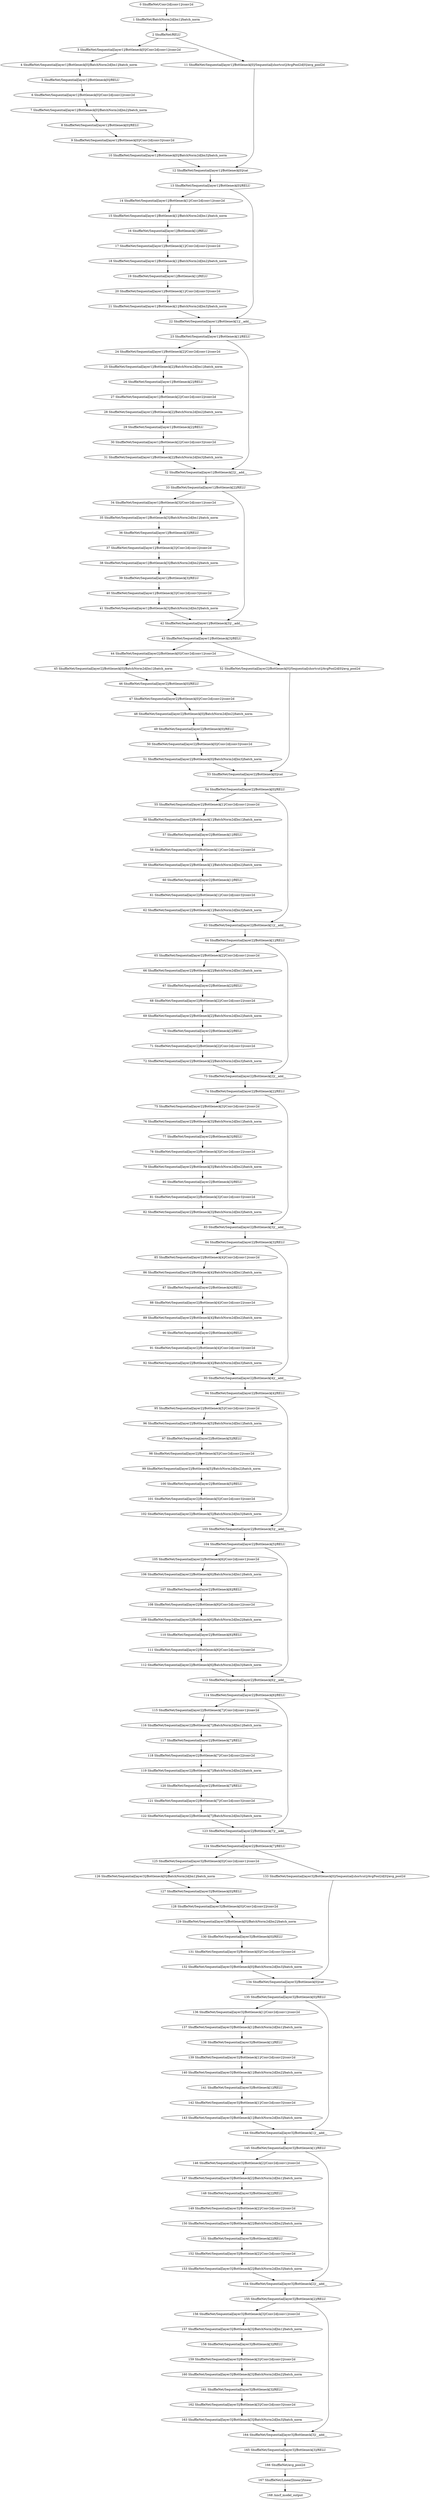 strict digraph  {
"0 ShuffleNet/Conv2d[conv1]/conv2d" [id=0, scope="ShuffleNet/Conv2d[conv1]", type=conv2d];
"1 ShuffleNet/BatchNorm2d[bn1]/batch_norm" [id=1, scope="ShuffleNet/BatchNorm2d[bn1]", type=batch_norm];
"2 ShuffleNet/RELU" [id=2, scope=ShuffleNet, type=RELU];
"3 ShuffleNet/Sequential[layer1]/Bottleneck[0]/Conv2d[conv1]/conv2d" [id=3, scope="ShuffleNet/Sequential[layer1]/Bottleneck[0]/Conv2d[conv1]", type=conv2d];
"4 ShuffleNet/Sequential[layer1]/Bottleneck[0]/BatchNorm2d[bn1]/batch_norm" [id=4, scope="ShuffleNet/Sequential[layer1]/Bottleneck[0]/BatchNorm2d[bn1]", type=batch_norm];
"5 ShuffleNet/Sequential[layer1]/Bottleneck[0]/RELU" [id=5, scope="ShuffleNet/Sequential[layer1]/Bottleneck[0]", type=RELU];
"6 ShuffleNet/Sequential[layer1]/Bottleneck[0]/Conv2d[conv2]/conv2d" [id=6, scope="ShuffleNet/Sequential[layer1]/Bottleneck[0]/Conv2d[conv2]", type=conv2d];
"7 ShuffleNet/Sequential[layer1]/Bottleneck[0]/BatchNorm2d[bn2]/batch_norm" [id=7, scope="ShuffleNet/Sequential[layer1]/Bottleneck[0]/BatchNorm2d[bn2]", type=batch_norm];
"8 ShuffleNet/Sequential[layer1]/Bottleneck[0]/RELU" [id=8, scope="ShuffleNet/Sequential[layer1]/Bottleneck[0]", type=RELU];
"9 ShuffleNet/Sequential[layer1]/Bottleneck[0]/Conv2d[conv3]/conv2d" [id=9, scope="ShuffleNet/Sequential[layer1]/Bottleneck[0]/Conv2d[conv3]", type=conv2d];
"10 ShuffleNet/Sequential[layer1]/Bottleneck[0]/BatchNorm2d[bn3]/batch_norm" [id=10, scope="ShuffleNet/Sequential[layer1]/Bottleneck[0]/BatchNorm2d[bn3]", type=batch_norm];
"11 ShuffleNet/Sequential[layer1]/Bottleneck[0]/Sequential[shortcut]/AvgPool2d[0]/avg_pool2d" [id=11, scope="ShuffleNet/Sequential[layer1]/Bottleneck[0]/Sequential[shortcut]/AvgPool2d[0]", type=avg_pool2d];
"12 ShuffleNet/Sequential[layer1]/Bottleneck[0]/cat" [id=12, scope="ShuffleNet/Sequential[layer1]/Bottleneck[0]", type=cat];
"13 ShuffleNet/Sequential[layer1]/Bottleneck[0]/RELU" [id=13, scope="ShuffleNet/Sequential[layer1]/Bottleneck[0]", type=RELU];
"14 ShuffleNet/Sequential[layer1]/Bottleneck[1]/Conv2d[conv1]/conv2d" [id=14, scope="ShuffleNet/Sequential[layer1]/Bottleneck[1]/Conv2d[conv1]", type=conv2d];
"15 ShuffleNet/Sequential[layer1]/Bottleneck[1]/BatchNorm2d[bn1]/batch_norm" [id=15, scope="ShuffleNet/Sequential[layer1]/Bottleneck[1]/BatchNorm2d[bn1]", type=batch_norm];
"16 ShuffleNet/Sequential[layer1]/Bottleneck[1]/RELU" [id=16, scope="ShuffleNet/Sequential[layer1]/Bottleneck[1]", type=RELU];
"17 ShuffleNet/Sequential[layer1]/Bottleneck[1]/Conv2d[conv2]/conv2d" [id=17, scope="ShuffleNet/Sequential[layer1]/Bottleneck[1]/Conv2d[conv2]", type=conv2d];
"18 ShuffleNet/Sequential[layer1]/Bottleneck[1]/BatchNorm2d[bn2]/batch_norm" [id=18, scope="ShuffleNet/Sequential[layer1]/Bottleneck[1]/BatchNorm2d[bn2]", type=batch_norm];
"19 ShuffleNet/Sequential[layer1]/Bottleneck[1]/RELU" [id=19, scope="ShuffleNet/Sequential[layer1]/Bottleneck[1]", type=RELU];
"20 ShuffleNet/Sequential[layer1]/Bottleneck[1]/Conv2d[conv3]/conv2d" [id=20, scope="ShuffleNet/Sequential[layer1]/Bottleneck[1]/Conv2d[conv3]", type=conv2d];
"21 ShuffleNet/Sequential[layer1]/Bottleneck[1]/BatchNorm2d[bn3]/batch_norm" [id=21, scope="ShuffleNet/Sequential[layer1]/Bottleneck[1]/BatchNorm2d[bn3]", type=batch_norm];
"22 ShuffleNet/Sequential[layer1]/Bottleneck[1]/__add__" [id=22, scope="ShuffleNet/Sequential[layer1]/Bottleneck[1]", type=__add__];
"23 ShuffleNet/Sequential[layer1]/Bottleneck[1]/RELU" [id=23, scope="ShuffleNet/Sequential[layer1]/Bottleneck[1]", type=RELU];
"24 ShuffleNet/Sequential[layer1]/Bottleneck[2]/Conv2d[conv1]/conv2d" [id=24, scope="ShuffleNet/Sequential[layer1]/Bottleneck[2]/Conv2d[conv1]", type=conv2d];
"25 ShuffleNet/Sequential[layer1]/Bottleneck[2]/BatchNorm2d[bn1]/batch_norm" [id=25, scope="ShuffleNet/Sequential[layer1]/Bottleneck[2]/BatchNorm2d[bn1]", type=batch_norm];
"26 ShuffleNet/Sequential[layer1]/Bottleneck[2]/RELU" [id=26, scope="ShuffleNet/Sequential[layer1]/Bottleneck[2]", type=RELU];
"27 ShuffleNet/Sequential[layer1]/Bottleneck[2]/Conv2d[conv2]/conv2d" [id=27, scope="ShuffleNet/Sequential[layer1]/Bottleneck[2]/Conv2d[conv2]", type=conv2d];
"28 ShuffleNet/Sequential[layer1]/Bottleneck[2]/BatchNorm2d[bn2]/batch_norm" [id=28, scope="ShuffleNet/Sequential[layer1]/Bottleneck[2]/BatchNorm2d[bn2]", type=batch_norm];
"29 ShuffleNet/Sequential[layer1]/Bottleneck[2]/RELU" [id=29, scope="ShuffleNet/Sequential[layer1]/Bottleneck[2]", type=RELU];
"30 ShuffleNet/Sequential[layer1]/Bottleneck[2]/Conv2d[conv3]/conv2d" [id=30, scope="ShuffleNet/Sequential[layer1]/Bottleneck[2]/Conv2d[conv3]", type=conv2d];
"31 ShuffleNet/Sequential[layer1]/Bottleneck[2]/BatchNorm2d[bn3]/batch_norm" [id=31, scope="ShuffleNet/Sequential[layer1]/Bottleneck[2]/BatchNorm2d[bn3]", type=batch_norm];
"32 ShuffleNet/Sequential[layer1]/Bottleneck[2]/__add__" [id=32, scope="ShuffleNet/Sequential[layer1]/Bottleneck[2]", type=__add__];
"33 ShuffleNet/Sequential[layer1]/Bottleneck[2]/RELU" [id=33, scope="ShuffleNet/Sequential[layer1]/Bottleneck[2]", type=RELU];
"34 ShuffleNet/Sequential[layer1]/Bottleneck[3]/Conv2d[conv1]/conv2d" [id=34, scope="ShuffleNet/Sequential[layer1]/Bottleneck[3]/Conv2d[conv1]", type=conv2d];
"35 ShuffleNet/Sequential[layer1]/Bottleneck[3]/BatchNorm2d[bn1]/batch_norm" [id=35, scope="ShuffleNet/Sequential[layer1]/Bottleneck[3]/BatchNorm2d[bn1]", type=batch_norm];
"36 ShuffleNet/Sequential[layer1]/Bottleneck[3]/RELU" [id=36, scope="ShuffleNet/Sequential[layer1]/Bottleneck[3]", type=RELU];
"37 ShuffleNet/Sequential[layer1]/Bottleneck[3]/Conv2d[conv2]/conv2d" [id=37, scope="ShuffleNet/Sequential[layer1]/Bottleneck[3]/Conv2d[conv2]", type=conv2d];
"38 ShuffleNet/Sequential[layer1]/Bottleneck[3]/BatchNorm2d[bn2]/batch_norm" [id=38, scope="ShuffleNet/Sequential[layer1]/Bottleneck[3]/BatchNorm2d[bn2]", type=batch_norm];
"39 ShuffleNet/Sequential[layer1]/Bottleneck[3]/RELU" [id=39, scope="ShuffleNet/Sequential[layer1]/Bottleneck[3]", type=RELU];
"40 ShuffleNet/Sequential[layer1]/Bottleneck[3]/Conv2d[conv3]/conv2d" [id=40, scope="ShuffleNet/Sequential[layer1]/Bottleneck[3]/Conv2d[conv3]", type=conv2d];
"41 ShuffleNet/Sequential[layer1]/Bottleneck[3]/BatchNorm2d[bn3]/batch_norm" [id=41, scope="ShuffleNet/Sequential[layer1]/Bottleneck[3]/BatchNorm2d[bn3]", type=batch_norm];
"42 ShuffleNet/Sequential[layer1]/Bottleneck[3]/__add__" [id=42, scope="ShuffleNet/Sequential[layer1]/Bottleneck[3]", type=__add__];
"43 ShuffleNet/Sequential[layer1]/Bottleneck[3]/RELU" [id=43, scope="ShuffleNet/Sequential[layer1]/Bottleneck[3]", type=RELU];
"44 ShuffleNet/Sequential[layer2]/Bottleneck[0]/Conv2d[conv1]/conv2d" [id=44, scope="ShuffleNet/Sequential[layer2]/Bottleneck[0]/Conv2d[conv1]", type=conv2d];
"45 ShuffleNet/Sequential[layer2]/Bottleneck[0]/BatchNorm2d[bn1]/batch_norm" [id=45, scope="ShuffleNet/Sequential[layer2]/Bottleneck[0]/BatchNorm2d[bn1]", type=batch_norm];
"46 ShuffleNet/Sequential[layer2]/Bottleneck[0]/RELU" [id=46, scope="ShuffleNet/Sequential[layer2]/Bottleneck[0]", type=RELU];
"47 ShuffleNet/Sequential[layer2]/Bottleneck[0]/Conv2d[conv2]/conv2d" [id=47, scope="ShuffleNet/Sequential[layer2]/Bottleneck[0]/Conv2d[conv2]", type=conv2d];
"48 ShuffleNet/Sequential[layer2]/Bottleneck[0]/BatchNorm2d[bn2]/batch_norm" [id=48, scope="ShuffleNet/Sequential[layer2]/Bottleneck[0]/BatchNorm2d[bn2]", type=batch_norm];
"49 ShuffleNet/Sequential[layer2]/Bottleneck[0]/RELU" [id=49, scope="ShuffleNet/Sequential[layer2]/Bottleneck[0]", type=RELU];
"50 ShuffleNet/Sequential[layer2]/Bottleneck[0]/Conv2d[conv3]/conv2d" [id=50, scope="ShuffleNet/Sequential[layer2]/Bottleneck[0]/Conv2d[conv3]", type=conv2d];
"51 ShuffleNet/Sequential[layer2]/Bottleneck[0]/BatchNorm2d[bn3]/batch_norm" [id=51, scope="ShuffleNet/Sequential[layer2]/Bottleneck[0]/BatchNorm2d[bn3]", type=batch_norm];
"52 ShuffleNet/Sequential[layer2]/Bottleneck[0]/Sequential[shortcut]/AvgPool2d[0]/avg_pool2d" [id=52, scope="ShuffleNet/Sequential[layer2]/Bottleneck[0]/Sequential[shortcut]/AvgPool2d[0]", type=avg_pool2d];
"53 ShuffleNet/Sequential[layer2]/Bottleneck[0]/cat" [id=53, scope="ShuffleNet/Sequential[layer2]/Bottleneck[0]", type=cat];
"54 ShuffleNet/Sequential[layer2]/Bottleneck[0]/RELU" [id=54, scope="ShuffleNet/Sequential[layer2]/Bottleneck[0]", type=RELU];
"55 ShuffleNet/Sequential[layer2]/Bottleneck[1]/Conv2d[conv1]/conv2d" [id=55, scope="ShuffleNet/Sequential[layer2]/Bottleneck[1]/Conv2d[conv1]", type=conv2d];
"56 ShuffleNet/Sequential[layer2]/Bottleneck[1]/BatchNorm2d[bn1]/batch_norm" [id=56, scope="ShuffleNet/Sequential[layer2]/Bottleneck[1]/BatchNorm2d[bn1]", type=batch_norm];
"57 ShuffleNet/Sequential[layer2]/Bottleneck[1]/RELU" [id=57, scope="ShuffleNet/Sequential[layer2]/Bottleneck[1]", type=RELU];
"58 ShuffleNet/Sequential[layer2]/Bottleneck[1]/Conv2d[conv2]/conv2d" [id=58, scope="ShuffleNet/Sequential[layer2]/Bottleneck[1]/Conv2d[conv2]", type=conv2d];
"59 ShuffleNet/Sequential[layer2]/Bottleneck[1]/BatchNorm2d[bn2]/batch_norm" [id=59, scope="ShuffleNet/Sequential[layer2]/Bottleneck[1]/BatchNorm2d[bn2]", type=batch_norm];
"60 ShuffleNet/Sequential[layer2]/Bottleneck[1]/RELU" [id=60, scope="ShuffleNet/Sequential[layer2]/Bottleneck[1]", type=RELU];
"61 ShuffleNet/Sequential[layer2]/Bottleneck[1]/Conv2d[conv3]/conv2d" [id=61, scope="ShuffleNet/Sequential[layer2]/Bottleneck[1]/Conv2d[conv3]", type=conv2d];
"62 ShuffleNet/Sequential[layer2]/Bottleneck[1]/BatchNorm2d[bn3]/batch_norm" [id=62, scope="ShuffleNet/Sequential[layer2]/Bottleneck[1]/BatchNorm2d[bn3]", type=batch_norm];
"63 ShuffleNet/Sequential[layer2]/Bottleneck[1]/__add__" [id=63, scope="ShuffleNet/Sequential[layer2]/Bottleneck[1]", type=__add__];
"64 ShuffleNet/Sequential[layer2]/Bottleneck[1]/RELU" [id=64, scope="ShuffleNet/Sequential[layer2]/Bottleneck[1]", type=RELU];
"65 ShuffleNet/Sequential[layer2]/Bottleneck[2]/Conv2d[conv1]/conv2d" [id=65, scope="ShuffleNet/Sequential[layer2]/Bottleneck[2]/Conv2d[conv1]", type=conv2d];
"66 ShuffleNet/Sequential[layer2]/Bottleneck[2]/BatchNorm2d[bn1]/batch_norm" [id=66, scope="ShuffleNet/Sequential[layer2]/Bottleneck[2]/BatchNorm2d[bn1]", type=batch_norm];
"67 ShuffleNet/Sequential[layer2]/Bottleneck[2]/RELU" [id=67, scope="ShuffleNet/Sequential[layer2]/Bottleneck[2]", type=RELU];
"68 ShuffleNet/Sequential[layer2]/Bottleneck[2]/Conv2d[conv2]/conv2d" [id=68, scope="ShuffleNet/Sequential[layer2]/Bottleneck[2]/Conv2d[conv2]", type=conv2d];
"69 ShuffleNet/Sequential[layer2]/Bottleneck[2]/BatchNorm2d[bn2]/batch_norm" [id=69, scope="ShuffleNet/Sequential[layer2]/Bottleneck[2]/BatchNorm2d[bn2]", type=batch_norm];
"70 ShuffleNet/Sequential[layer2]/Bottleneck[2]/RELU" [id=70, scope="ShuffleNet/Sequential[layer2]/Bottleneck[2]", type=RELU];
"71 ShuffleNet/Sequential[layer2]/Bottleneck[2]/Conv2d[conv3]/conv2d" [id=71, scope="ShuffleNet/Sequential[layer2]/Bottleneck[2]/Conv2d[conv3]", type=conv2d];
"72 ShuffleNet/Sequential[layer2]/Bottleneck[2]/BatchNorm2d[bn3]/batch_norm" [id=72, scope="ShuffleNet/Sequential[layer2]/Bottleneck[2]/BatchNorm2d[bn3]", type=batch_norm];
"73 ShuffleNet/Sequential[layer2]/Bottleneck[2]/__add__" [id=73, scope="ShuffleNet/Sequential[layer2]/Bottleneck[2]", type=__add__];
"74 ShuffleNet/Sequential[layer2]/Bottleneck[2]/RELU" [id=74, scope="ShuffleNet/Sequential[layer2]/Bottleneck[2]", type=RELU];
"75 ShuffleNet/Sequential[layer2]/Bottleneck[3]/Conv2d[conv1]/conv2d" [id=75, scope="ShuffleNet/Sequential[layer2]/Bottleneck[3]/Conv2d[conv1]", type=conv2d];
"76 ShuffleNet/Sequential[layer2]/Bottleneck[3]/BatchNorm2d[bn1]/batch_norm" [id=76, scope="ShuffleNet/Sequential[layer2]/Bottleneck[3]/BatchNorm2d[bn1]", type=batch_norm];
"77 ShuffleNet/Sequential[layer2]/Bottleneck[3]/RELU" [id=77, scope="ShuffleNet/Sequential[layer2]/Bottleneck[3]", type=RELU];
"78 ShuffleNet/Sequential[layer2]/Bottleneck[3]/Conv2d[conv2]/conv2d" [id=78, scope="ShuffleNet/Sequential[layer2]/Bottleneck[3]/Conv2d[conv2]", type=conv2d];
"79 ShuffleNet/Sequential[layer2]/Bottleneck[3]/BatchNorm2d[bn2]/batch_norm" [id=79, scope="ShuffleNet/Sequential[layer2]/Bottleneck[3]/BatchNorm2d[bn2]", type=batch_norm];
"80 ShuffleNet/Sequential[layer2]/Bottleneck[3]/RELU" [id=80, scope="ShuffleNet/Sequential[layer2]/Bottleneck[3]", type=RELU];
"81 ShuffleNet/Sequential[layer2]/Bottleneck[3]/Conv2d[conv3]/conv2d" [id=81, scope="ShuffleNet/Sequential[layer2]/Bottleneck[3]/Conv2d[conv3]", type=conv2d];
"82 ShuffleNet/Sequential[layer2]/Bottleneck[3]/BatchNorm2d[bn3]/batch_norm" [id=82, scope="ShuffleNet/Sequential[layer2]/Bottleneck[3]/BatchNorm2d[bn3]", type=batch_norm];
"83 ShuffleNet/Sequential[layer2]/Bottleneck[3]/__add__" [id=83, scope="ShuffleNet/Sequential[layer2]/Bottleneck[3]", type=__add__];
"84 ShuffleNet/Sequential[layer2]/Bottleneck[3]/RELU" [id=84, scope="ShuffleNet/Sequential[layer2]/Bottleneck[3]", type=RELU];
"85 ShuffleNet/Sequential[layer2]/Bottleneck[4]/Conv2d[conv1]/conv2d" [id=85, scope="ShuffleNet/Sequential[layer2]/Bottleneck[4]/Conv2d[conv1]", type=conv2d];
"86 ShuffleNet/Sequential[layer2]/Bottleneck[4]/BatchNorm2d[bn1]/batch_norm" [id=86, scope="ShuffleNet/Sequential[layer2]/Bottleneck[4]/BatchNorm2d[bn1]", type=batch_norm];
"87 ShuffleNet/Sequential[layer2]/Bottleneck[4]/RELU" [id=87, scope="ShuffleNet/Sequential[layer2]/Bottleneck[4]", type=RELU];
"88 ShuffleNet/Sequential[layer2]/Bottleneck[4]/Conv2d[conv2]/conv2d" [id=88, scope="ShuffleNet/Sequential[layer2]/Bottleneck[4]/Conv2d[conv2]", type=conv2d];
"89 ShuffleNet/Sequential[layer2]/Bottleneck[4]/BatchNorm2d[bn2]/batch_norm" [id=89, scope="ShuffleNet/Sequential[layer2]/Bottleneck[4]/BatchNorm2d[bn2]", type=batch_norm];
"90 ShuffleNet/Sequential[layer2]/Bottleneck[4]/RELU" [id=90, scope="ShuffleNet/Sequential[layer2]/Bottleneck[4]", type=RELU];
"91 ShuffleNet/Sequential[layer2]/Bottleneck[4]/Conv2d[conv3]/conv2d" [id=91, scope="ShuffleNet/Sequential[layer2]/Bottleneck[4]/Conv2d[conv3]", type=conv2d];
"92 ShuffleNet/Sequential[layer2]/Bottleneck[4]/BatchNorm2d[bn3]/batch_norm" [id=92, scope="ShuffleNet/Sequential[layer2]/Bottleneck[4]/BatchNorm2d[bn3]", type=batch_norm];
"93 ShuffleNet/Sequential[layer2]/Bottleneck[4]/__add__" [id=93, scope="ShuffleNet/Sequential[layer2]/Bottleneck[4]", type=__add__];
"94 ShuffleNet/Sequential[layer2]/Bottleneck[4]/RELU" [id=94, scope="ShuffleNet/Sequential[layer2]/Bottleneck[4]", type=RELU];
"95 ShuffleNet/Sequential[layer2]/Bottleneck[5]/Conv2d[conv1]/conv2d" [id=95, scope="ShuffleNet/Sequential[layer2]/Bottleneck[5]/Conv2d[conv1]", type=conv2d];
"96 ShuffleNet/Sequential[layer2]/Bottleneck[5]/BatchNorm2d[bn1]/batch_norm" [id=96, scope="ShuffleNet/Sequential[layer2]/Bottleneck[5]/BatchNorm2d[bn1]", type=batch_norm];
"97 ShuffleNet/Sequential[layer2]/Bottleneck[5]/RELU" [id=97, scope="ShuffleNet/Sequential[layer2]/Bottleneck[5]", type=RELU];
"98 ShuffleNet/Sequential[layer2]/Bottleneck[5]/Conv2d[conv2]/conv2d" [id=98, scope="ShuffleNet/Sequential[layer2]/Bottleneck[5]/Conv2d[conv2]", type=conv2d];
"99 ShuffleNet/Sequential[layer2]/Bottleneck[5]/BatchNorm2d[bn2]/batch_norm" [id=99, scope="ShuffleNet/Sequential[layer2]/Bottleneck[5]/BatchNorm2d[bn2]", type=batch_norm];
"100 ShuffleNet/Sequential[layer2]/Bottleneck[5]/RELU" [id=100, scope="ShuffleNet/Sequential[layer2]/Bottleneck[5]", type=RELU];
"101 ShuffleNet/Sequential[layer2]/Bottleneck[5]/Conv2d[conv3]/conv2d" [id=101, scope="ShuffleNet/Sequential[layer2]/Bottleneck[5]/Conv2d[conv3]", type=conv2d];
"102 ShuffleNet/Sequential[layer2]/Bottleneck[5]/BatchNorm2d[bn3]/batch_norm" [id=102, scope="ShuffleNet/Sequential[layer2]/Bottleneck[5]/BatchNorm2d[bn3]", type=batch_norm];
"103 ShuffleNet/Sequential[layer2]/Bottleneck[5]/__add__" [id=103, scope="ShuffleNet/Sequential[layer2]/Bottleneck[5]", type=__add__];
"104 ShuffleNet/Sequential[layer2]/Bottleneck[5]/RELU" [id=104, scope="ShuffleNet/Sequential[layer2]/Bottleneck[5]", type=RELU];
"105 ShuffleNet/Sequential[layer2]/Bottleneck[6]/Conv2d[conv1]/conv2d" [id=105, scope="ShuffleNet/Sequential[layer2]/Bottleneck[6]/Conv2d[conv1]", type=conv2d];
"106 ShuffleNet/Sequential[layer2]/Bottleneck[6]/BatchNorm2d[bn1]/batch_norm" [id=106, scope="ShuffleNet/Sequential[layer2]/Bottleneck[6]/BatchNorm2d[bn1]", type=batch_norm];
"107 ShuffleNet/Sequential[layer2]/Bottleneck[6]/RELU" [id=107, scope="ShuffleNet/Sequential[layer2]/Bottleneck[6]", type=RELU];
"108 ShuffleNet/Sequential[layer2]/Bottleneck[6]/Conv2d[conv2]/conv2d" [id=108, scope="ShuffleNet/Sequential[layer2]/Bottleneck[6]/Conv2d[conv2]", type=conv2d];
"109 ShuffleNet/Sequential[layer2]/Bottleneck[6]/BatchNorm2d[bn2]/batch_norm" [id=109, scope="ShuffleNet/Sequential[layer2]/Bottleneck[6]/BatchNorm2d[bn2]", type=batch_norm];
"110 ShuffleNet/Sequential[layer2]/Bottleneck[6]/RELU" [id=110, scope="ShuffleNet/Sequential[layer2]/Bottleneck[6]", type=RELU];
"111 ShuffleNet/Sequential[layer2]/Bottleneck[6]/Conv2d[conv3]/conv2d" [id=111, scope="ShuffleNet/Sequential[layer2]/Bottleneck[6]/Conv2d[conv3]", type=conv2d];
"112 ShuffleNet/Sequential[layer2]/Bottleneck[6]/BatchNorm2d[bn3]/batch_norm" [id=112, scope="ShuffleNet/Sequential[layer2]/Bottleneck[6]/BatchNorm2d[bn3]", type=batch_norm];
"113 ShuffleNet/Sequential[layer2]/Bottleneck[6]/__add__" [id=113, scope="ShuffleNet/Sequential[layer2]/Bottleneck[6]", type=__add__];
"114 ShuffleNet/Sequential[layer2]/Bottleneck[6]/RELU" [id=114, scope="ShuffleNet/Sequential[layer2]/Bottleneck[6]", type=RELU];
"115 ShuffleNet/Sequential[layer2]/Bottleneck[7]/Conv2d[conv1]/conv2d" [id=115, scope="ShuffleNet/Sequential[layer2]/Bottleneck[7]/Conv2d[conv1]", type=conv2d];
"116 ShuffleNet/Sequential[layer2]/Bottleneck[7]/BatchNorm2d[bn1]/batch_norm" [id=116, scope="ShuffleNet/Sequential[layer2]/Bottleneck[7]/BatchNorm2d[bn1]", type=batch_norm];
"117 ShuffleNet/Sequential[layer2]/Bottleneck[7]/RELU" [id=117, scope="ShuffleNet/Sequential[layer2]/Bottleneck[7]", type=RELU];
"118 ShuffleNet/Sequential[layer2]/Bottleneck[7]/Conv2d[conv2]/conv2d" [id=118, scope="ShuffleNet/Sequential[layer2]/Bottleneck[7]/Conv2d[conv2]", type=conv2d];
"119 ShuffleNet/Sequential[layer2]/Bottleneck[7]/BatchNorm2d[bn2]/batch_norm" [id=119, scope="ShuffleNet/Sequential[layer2]/Bottleneck[7]/BatchNorm2d[bn2]", type=batch_norm];
"120 ShuffleNet/Sequential[layer2]/Bottleneck[7]/RELU" [id=120, scope="ShuffleNet/Sequential[layer2]/Bottleneck[7]", type=RELU];
"121 ShuffleNet/Sequential[layer2]/Bottleneck[7]/Conv2d[conv3]/conv2d" [id=121, scope="ShuffleNet/Sequential[layer2]/Bottleneck[7]/Conv2d[conv3]", type=conv2d];
"122 ShuffleNet/Sequential[layer2]/Bottleneck[7]/BatchNorm2d[bn3]/batch_norm" [id=122, scope="ShuffleNet/Sequential[layer2]/Bottleneck[7]/BatchNorm2d[bn3]", type=batch_norm];
"123 ShuffleNet/Sequential[layer2]/Bottleneck[7]/__add__" [id=123, scope="ShuffleNet/Sequential[layer2]/Bottleneck[7]", type=__add__];
"124 ShuffleNet/Sequential[layer2]/Bottleneck[7]/RELU" [id=124, scope="ShuffleNet/Sequential[layer2]/Bottleneck[7]", type=RELU];
"125 ShuffleNet/Sequential[layer3]/Bottleneck[0]/Conv2d[conv1]/conv2d" [id=125, scope="ShuffleNet/Sequential[layer3]/Bottleneck[0]/Conv2d[conv1]", type=conv2d];
"126 ShuffleNet/Sequential[layer3]/Bottleneck[0]/BatchNorm2d[bn1]/batch_norm" [id=126, scope="ShuffleNet/Sequential[layer3]/Bottleneck[0]/BatchNorm2d[bn1]", type=batch_norm];
"127 ShuffleNet/Sequential[layer3]/Bottleneck[0]/RELU" [id=127, scope="ShuffleNet/Sequential[layer3]/Bottleneck[0]", type=RELU];
"128 ShuffleNet/Sequential[layer3]/Bottleneck[0]/Conv2d[conv2]/conv2d" [id=128, scope="ShuffleNet/Sequential[layer3]/Bottleneck[0]/Conv2d[conv2]", type=conv2d];
"129 ShuffleNet/Sequential[layer3]/Bottleneck[0]/BatchNorm2d[bn2]/batch_norm" [id=129, scope="ShuffleNet/Sequential[layer3]/Bottleneck[0]/BatchNorm2d[bn2]", type=batch_norm];
"130 ShuffleNet/Sequential[layer3]/Bottleneck[0]/RELU" [id=130, scope="ShuffleNet/Sequential[layer3]/Bottleneck[0]", type=RELU];
"131 ShuffleNet/Sequential[layer3]/Bottleneck[0]/Conv2d[conv3]/conv2d" [id=131, scope="ShuffleNet/Sequential[layer3]/Bottleneck[0]/Conv2d[conv3]", type=conv2d];
"132 ShuffleNet/Sequential[layer3]/Bottleneck[0]/BatchNorm2d[bn3]/batch_norm" [id=132, scope="ShuffleNet/Sequential[layer3]/Bottleneck[0]/BatchNorm2d[bn3]", type=batch_norm];
"133 ShuffleNet/Sequential[layer3]/Bottleneck[0]/Sequential[shortcut]/AvgPool2d[0]/avg_pool2d" [id=133, scope="ShuffleNet/Sequential[layer3]/Bottleneck[0]/Sequential[shortcut]/AvgPool2d[0]", type=avg_pool2d];
"134 ShuffleNet/Sequential[layer3]/Bottleneck[0]/cat" [id=134, scope="ShuffleNet/Sequential[layer3]/Bottleneck[0]", type=cat];
"135 ShuffleNet/Sequential[layer3]/Bottleneck[0]/RELU" [id=135, scope="ShuffleNet/Sequential[layer3]/Bottleneck[0]", type=RELU];
"136 ShuffleNet/Sequential[layer3]/Bottleneck[1]/Conv2d[conv1]/conv2d" [id=136, scope="ShuffleNet/Sequential[layer3]/Bottleneck[1]/Conv2d[conv1]", type=conv2d];
"137 ShuffleNet/Sequential[layer3]/Bottleneck[1]/BatchNorm2d[bn1]/batch_norm" [id=137, scope="ShuffleNet/Sequential[layer3]/Bottleneck[1]/BatchNorm2d[bn1]", type=batch_norm];
"138 ShuffleNet/Sequential[layer3]/Bottleneck[1]/RELU" [id=138, scope="ShuffleNet/Sequential[layer3]/Bottleneck[1]", type=RELU];
"139 ShuffleNet/Sequential[layer3]/Bottleneck[1]/Conv2d[conv2]/conv2d" [id=139, scope="ShuffleNet/Sequential[layer3]/Bottleneck[1]/Conv2d[conv2]", type=conv2d];
"140 ShuffleNet/Sequential[layer3]/Bottleneck[1]/BatchNorm2d[bn2]/batch_norm" [id=140, scope="ShuffleNet/Sequential[layer3]/Bottleneck[1]/BatchNorm2d[bn2]", type=batch_norm];
"141 ShuffleNet/Sequential[layer3]/Bottleneck[1]/RELU" [id=141, scope="ShuffleNet/Sequential[layer3]/Bottleneck[1]", type=RELU];
"142 ShuffleNet/Sequential[layer3]/Bottleneck[1]/Conv2d[conv3]/conv2d" [id=142, scope="ShuffleNet/Sequential[layer3]/Bottleneck[1]/Conv2d[conv3]", type=conv2d];
"143 ShuffleNet/Sequential[layer3]/Bottleneck[1]/BatchNorm2d[bn3]/batch_norm" [id=143, scope="ShuffleNet/Sequential[layer3]/Bottleneck[1]/BatchNorm2d[bn3]", type=batch_norm];
"144 ShuffleNet/Sequential[layer3]/Bottleneck[1]/__add__" [id=144, scope="ShuffleNet/Sequential[layer3]/Bottleneck[1]", type=__add__];
"145 ShuffleNet/Sequential[layer3]/Bottleneck[1]/RELU" [id=145, scope="ShuffleNet/Sequential[layer3]/Bottleneck[1]", type=RELU];
"146 ShuffleNet/Sequential[layer3]/Bottleneck[2]/Conv2d[conv1]/conv2d" [id=146, scope="ShuffleNet/Sequential[layer3]/Bottleneck[2]/Conv2d[conv1]", type=conv2d];
"147 ShuffleNet/Sequential[layer3]/Bottleneck[2]/BatchNorm2d[bn1]/batch_norm" [id=147, scope="ShuffleNet/Sequential[layer3]/Bottleneck[2]/BatchNorm2d[bn1]", type=batch_norm];
"148 ShuffleNet/Sequential[layer3]/Bottleneck[2]/RELU" [id=148, scope="ShuffleNet/Sequential[layer3]/Bottleneck[2]", type=RELU];
"149 ShuffleNet/Sequential[layer3]/Bottleneck[2]/Conv2d[conv2]/conv2d" [id=149, scope="ShuffleNet/Sequential[layer3]/Bottleneck[2]/Conv2d[conv2]", type=conv2d];
"150 ShuffleNet/Sequential[layer3]/Bottleneck[2]/BatchNorm2d[bn2]/batch_norm" [id=150, scope="ShuffleNet/Sequential[layer3]/Bottleneck[2]/BatchNorm2d[bn2]", type=batch_norm];
"151 ShuffleNet/Sequential[layer3]/Bottleneck[2]/RELU" [id=151, scope="ShuffleNet/Sequential[layer3]/Bottleneck[2]", type=RELU];
"152 ShuffleNet/Sequential[layer3]/Bottleneck[2]/Conv2d[conv3]/conv2d" [id=152, scope="ShuffleNet/Sequential[layer3]/Bottleneck[2]/Conv2d[conv3]", type=conv2d];
"153 ShuffleNet/Sequential[layer3]/Bottleneck[2]/BatchNorm2d[bn3]/batch_norm" [id=153, scope="ShuffleNet/Sequential[layer3]/Bottleneck[2]/BatchNorm2d[bn3]", type=batch_norm];
"154 ShuffleNet/Sequential[layer3]/Bottleneck[2]/__add__" [id=154, scope="ShuffleNet/Sequential[layer3]/Bottleneck[2]", type=__add__];
"155 ShuffleNet/Sequential[layer3]/Bottleneck[2]/RELU" [id=155, scope="ShuffleNet/Sequential[layer3]/Bottleneck[2]", type=RELU];
"156 ShuffleNet/Sequential[layer3]/Bottleneck[3]/Conv2d[conv1]/conv2d" [id=156, scope="ShuffleNet/Sequential[layer3]/Bottleneck[3]/Conv2d[conv1]", type=conv2d];
"157 ShuffleNet/Sequential[layer3]/Bottleneck[3]/BatchNorm2d[bn1]/batch_norm" [id=157, scope="ShuffleNet/Sequential[layer3]/Bottleneck[3]/BatchNorm2d[bn1]", type=batch_norm];
"158 ShuffleNet/Sequential[layer3]/Bottleneck[3]/RELU" [id=158, scope="ShuffleNet/Sequential[layer3]/Bottleneck[3]", type=RELU];
"159 ShuffleNet/Sequential[layer3]/Bottleneck[3]/Conv2d[conv2]/conv2d" [id=159, scope="ShuffleNet/Sequential[layer3]/Bottleneck[3]/Conv2d[conv2]", type=conv2d];
"160 ShuffleNet/Sequential[layer3]/Bottleneck[3]/BatchNorm2d[bn2]/batch_norm" [id=160, scope="ShuffleNet/Sequential[layer3]/Bottleneck[3]/BatchNorm2d[bn2]", type=batch_norm];
"161 ShuffleNet/Sequential[layer3]/Bottleneck[3]/RELU" [id=161, scope="ShuffleNet/Sequential[layer3]/Bottleneck[3]", type=RELU];
"162 ShuffleNet/Sequential[layer3]/Bottleneck[3]/Conv2d[conv3]/conv2d" [id=162, scope="ShuffleNet/Sequential[layer3]/Bottleneck[3]/Conv2d[conv3]", type=conv2d];
"163 ShuffleNet/Sequential[layer3]/Bottleneck[3]/BatchNorm2d[bn3]/batch_norm" [id=163, scope="ShuffleNet/Sequential[layer3]/Bottleneck[3]/BatchNorm2d[bn3]", type=batch_norm];
"164 ShuffleNet/Sequential[layer3]/Bottleneck[3]/__add__" [id=164, scope="ShuffleNet/Sequential[layer3]/Bottleneck[3]", type=__add__];
"165 ShuffleNet/Sequential[layer3]/Bottleneck[3]/RELU" [id=165, scope="ShuffleNet/Sequential[layer3]/Bottleneck[3]", type=RELU];
"166 ShuffleNet/avg_pool2d" [id=166, scope=ShuffleNet, type=avg_pool2d];
"167 ShuffleNet/Linear[linear]/linear" [id=167, scope="ShuffleNet/Linear[linear]", type=linear];
"168 /nncf_model_output" [id=168, scope="", type=nncf_model_output];
"0 ShuffleNet/Conv2d[conv1]/conv2d" -> "1 ShuffleNet/BatchNorm2d[bn1]/batch_norm";
"1 ShuffleNet/BatchNorm2d[bn1]/batch_norm" -> "2 ShuffleNet/RELU";
"2 ShuffleNet/RELU" -> "3 ShuffleNet/Sequential[layer1]/Bottleneck[0]/Conv2d[conv1]/conv2d";
"3 ShuffleNet/Sequential[layer1]/Bottleneck[0]/Conv2d[conv1]/conv2d" -> "4 ShuffleNet/Sequential[layer1]/Bottleneck[0]/BatchNorm2d[bn1]/batch_norm";
"4 ShuffleNet/Sequential[layer1]/Bottleneck[0]/BatchNorm2d[bn1]/batch_norm" -> "5 ShuffleNet/Sequential[layer1]/Bottleneck[0]/RELU";
"5 ShuffleNet/Sequential[layer1]/Bottleneck[0]/RELU" -> "6 ShuffleNet/Sequential[layer1]/Bottleneck[0]/Conv2d[conv2]/conv2d";
"6 ShuffleNet/Sequential[layer1]/Bottleneck[0]/Conv2d[conv2]/conv2d" -> "7 ShuffleNet/Sequential[layer1]/Bottleneck[0]/BatchNorm2d[bn2]/batch_norm";
"7 ShuffleNet/Sequential[layer1]/Bottleneck[0]/BatchNorm2d[bn2]/batch_norm" -> "8 ShuffleNet/Sequential[layer1]/Bottleneck[0]/RELU";
"8 ShuffleNet/Sequential[layer1]/Bottleneck[0]/RELU" -> "9 ShuffleNet/Sequential[layer1]/Bottleneck[0]/Conv2d[conv3]/conv2d";
"2 ShuffleNet/RELU" -> "11 ShuffleNet/Sequential[layer1]/Bottleneck[0]/Sequential[shortcut]/AvgPool2d[0]/avg_pool2d";
"9 ShuffleNet/Sequential[layer1]/Bottleneck[0]/Conv2d[conv3]/conv2d" -> "10 ShuffleNet/Sequential[layer1]/Bottleneck[0]/BatchNorm2d[bn3]/batch_norm";
"10 ShuffleNet/Sequential[layer1]/Bottleneck[0]/BatchNorm2d[bn3]/batch_norm" -> "12 ShuffleNet/Sequential[layer1]/Bottleneck[0]/cat";
"11 ShuffleNet/Sequential[layer1]/Bottleneck[0]/Sequential[shortcut]/AvgPool2d[0]/avg_pool2d" -> "12 ShuffleNet/Sequential[layer1]/Bottleneck[0]/cat";
"12 ShuffleNet/Sequential[layer1]/Bottleneck[0]/cat" -> "13 ShuffleNet/Sequential[layer1]/Bottleneck[0]/RELU";
"13 ShuffleNet/Sequential[layer1]/Bottleneck[0]/RELU" -> "14 ShuffleNet/Sequential[layer1]/Bottleneck[1]/Conv2d[conv1]/conv2d";
"13 ShuffleNet/Sequential[layer1]/Bottleneck[0]/RELU" -> "22 ShuffleNet/Sequential[layer1]/Bottleneck[1]/__add__";
"14 ShuffleNet/Sequential[layer1]/Bottleneck[1]/Conv2d[conv1]/conv2d" -> "15 ShuffleNet/Sequential[layer1]/Bottleneck[1]/BatchNorm2d[bn1]/batch_norm";
"15 ShuffleNet/Sequential[layer1]/Bottleneck[1]/BatchNorm2d[bn1]/batch_norm" -> "16 ShuffleNet/Sequential[layer1]/Bottleneck[1]/RELU";
"16 ShuffleNet/Sequential[layer1]/Bottleneck[1]/RELU" -> "17 ShuffleNet/Sequential[layer1]/Bottleneck[1]/Conv2d[conv2]/conv2d";
"17 ShuffleNet/Sequential[layer1]/Bottleneck[1]/Conv2d[conv2]/conv2d" -> "18 ShuffleNet/Sequential[layer1]/Bottleneck[1]/BatchNorm2d[bn2]/batch_norm";
"18 ShuffleNet/Sequential[layer1]/Bottleneck[1]/BatchNorm2d[bn2]/batch_norm" -> "19 ShuffleNet/Sequential[layer1]/Bottleneck[1]/RELU";
"19 ShuffleNet/Sequential[layer1]/Bottleneck[1]/RELU" -> "20 ShuffleNet/Sequential[layer1]/Bottleneck[1]/Conv2d[conv3]/conv2d";
"20 ShuffleNet/Sequential[layer1]/Bottleneck[1]/Conv2d[conv3]/conv2d" -> "21 ShuffleNet/Sequential[layer1]/Bottleneck[1]/BatchNorm2d[bn3]/batch_norm";
"21 ShuffleNet/Sequential[layer1]/Bottleneck[1]/BatchNorm2d[bn3]/batch_norm" -> "22 ShuffleNet/Sequential[layer1]/Bottleneck[1]/__add__";
"22 ShuffleNet/Sequential[layer1]/Bottleneck[1]/__add__" -> "23 ShuffleNet/Sequential[layer1]/Bottleneck[1]/RELU";
"23 ShuffleNet/Sequential[layer1]/Bottleneck[1]/RELU" -> "24 ShuffleNet/Sequential[layer1]/Bottleneck[2]/Conv2d[conv1]/conv2d";
"23 ShuffleNet/Sequential[layer1]/Bottleneck[1]/RELU" -> "32 ShuffleNet/Sequential[layer1]/Bottleneck[2]/__add__";
"24 ShuffleNet/Sequential[layer1]/Bottleneck[2]/Conv2d[conv1]/conv2d" -> "25 ShuffleNet/Sequential[layer1]/Bottleneck[2]/BatchNorm2d[bn1]/batch_norm";
"25 ShuffleNet/Sequential[layer1]/Bottleneck[2]/BatchNorm2d[bn1]/batch_norm" -> "26 ShuffleNet/Sequential[layer1]/Bottleneck[2]/RELU";
"26 ShuffleNet/Sequential[layer1]/Bottleneck[2]/RELU" -> "27 ShuffleNet/Sequential[layer1]/Bottleneck[2]/Conv2d[conv2]/conv2d";
"27 ShuffleNet/Sequential[layer1]/Bottleneck[2]/Conv2d[conv2]/conv2d" -> "28 ShuffleNet/Sequential[layer1]/Bottleneck[2]/BatchNorm2d[bn2]/batch_norm";
"28 ShuffleNet/Sequential[layer1]/Bottleneck[2]/BatchNorm2d[bn2]/batch_norm" -> "29 ShuffleNet/Sequential[layer1]/Bottleneck[2]/RELU";
"29 ShuffleNet/Sequential[layer1]/Bottleneck[2]/RELU" -> "30 ShuffleNet/Sequential[layer1]/Bottleneck[2]/Conv2d[conv3]/conv2d";
"30 ShuffleNet/Sequential[layer1]/Bottleneck[2]/Conv2d[conv3]/conv2d" -> "31 ShuffleNet/Sequential[layer1]/Bottleneck[2]/BatchNorm2d[bn3]/batch_norm";
"31 ShuffleNet/Sequential[layer1]/Bottleneck[2]/BatchNorm2d[bn3]/batch_norm" -> "32 ShuffleNet/Sequential[layer1]/Bottleneck[2]/__add__";
"32 ShuffleNet/Sequential[layer1]/Bottleneck[2]/__add__" -> "33 ShuffleNet/Sequential[layer1]/Bottleneck[2]/RELU";
"33 ShuffleNet/Sequential[layer1]/Bottleneck[2]/RELU" -> "34 ShuffleNet/Sequential[layer1]/Bottleneck[3]/Conv2d[conv1]/conv2d";
"33 ShuffleNet/Sequential[layer1]/Bottleneck[2]/RELU" -> "42 ShuffleNet/Sequential[layer1]/Bottleneck[3]/__add__";
"34 ShuffleNet/Sequential[layer1]/Bottleneck[3]/Conv2d[conv1]/conv2d" -> "35 ShuffleNet/Sequential[layer1]/Bottleneck[3]/BatchNorm2d[bn1]/batch_norm";
"35 ShuffleNet/Sequential[layer1]/Bottleneck[3]/BatchNorm2d[bn1]/batch_norm" -> "36 ShuffleNet/Sequential[layer1]/Bottleneck[3]/RELU";
"36 ShuffleNet/Sequential[layer1]/Bottleneck[3]/RELU" -> "37 ShuffleNet/Sequential[layer1]/Bottleneck[3]/Conv2d[conv2]/conv2d";
"37 ShuffleNet/Sequential[layer1]/Bottleneck[3]/Conv2d[conv2]/conv2d" -> "38 ShuffleNet/Sequential[layer1]/Bottleneck[3]/BatchNorm2d[bn2]/batch_norm";
"38 ShuffleNet/Sequential[layer1]/Bottleneck[3]/BatchNorm2d[bn2]/batch_norm" -> "39 ShuffleNet/Sequential[layer1]/Bottleneck[3]/RELU";
"39 ShuffleNet/Sequential[layer1]/Bottleneck[3]/RELU" -> "40 ShuffleNet/Sequential[layer1]/Bottleneck[3]/Conv2d[conv3]/conv2d";
"40 ShuffleNet/Sequential[layer1]/Bottleneck[3]/Conv2d[conv3]/conv2d" -> "41 ShuffleNet/Sequential[layer1]/Bottleneck[3]/BatchNorm2d[bn3]/batch_norm";
"41 ShuffleNet/Sequential[layer1]/Bottleneck[3]/BatchNorm2d[bn3]/batch_norm" -> "42 ShuffleNet/Sequential[layer1]/Bottleneck[3]/__add__";
"42 ShuffleNet/Sequential[layer1]/Bottleneck[3]/__add__" -> "43 ShuffleNet/Sequential[layer1]/Bottleneck[3]/RELU";
"43 ShuffleNet/Sequential[layer1]/Bottleneck[3]/RELU" -> "44 ShuffleNet/Sequential[layer2]/Bottleneck[0]/Conv2d[conv1]/conv2d";
"43 ShuffleNet/Sequential[layer1]/Bottleneck[3]/RELU" -> "52 ShuffleNet/Sequential[layer2]/Bottleneck[0]/Sequential[shortcut]/AvgPool2d[0]/avg_pool2d";
"44 ShuffleNet/Sequential[layer2]/Bottleneck[0]/Conv2d[conv1]/conv2d" -> "45 ShuffleNet/Sequential[layer2]/Bottleneck[0]/BatchNorm2d[bn1]/batch_norm";
"45 ShuffleNet/Sequential[layer2]/Bottleneck[0]/BatchNorm2d[bn1]/batch_norm" -> "46 ShuffleNet/Sequential[layer2]/Bottleneck[0]/RELU";
"46 ShuffleNet/Sequential[layer2]/Bottleneck[0]/RELU" -> "47 ShuffleNet/Sequential[layer2]/Bottleneck[0]/Conv2d[conv2]/conv2d";
"47 ShuffleNet/Sequential[layer2]/Bottleneck[0]/Conv2d[conv2]/conv2d" -> "48 ShuffleNet/Sequential[layer2]/Bottleneck[0]/BatchNorm2d[bn2]/batch_norm";
"48 ShuffleNet/Sequential[layer2]/Bottleneck[0]/BatchNorm2d[bn2]/batch_norm" -> "49 ShuffleNet/Sequential[layer2]/Bottleneck[0]/RELU";
"49 ShuffleNet/Sequential[layer2]/Bottleneck[0]/RELU" -> "50 ShuffleNet/Sequential[layer2]/Bottleneck[0]/Conv2d[conv3]/conv2d";
"50 ShuffleNet/Sequential[layer2]/Bottleneck[0]/Conv2d[conv3]/conv2d" -> "51 ShuffleNet/Sequential[layer2]/Bottleneck[0]/BatchNorm2d[bn3]/batch_norm";
"51 ShuffleNet/Sequential[layer2]/Bottleneck[0]/BatchNorm2d[bn3]/batch_norm" -> "53 ShuffleNet/Sequential[layer2]/Bottleneck[0]/cat";
"52 ShuffleNet/Sequential[layer2]/Bottleneck[0]/Sequential[shortcut]/AvgPool2d[0]/avg_pool2d" -> "53 ShuffleNet/Sequential[layer2]/Bottleneck[0]/cat";
"53 ShuffleNet/Sequential[layer2]/Bottleneck[0]/cat" -> "54 ShuffleNet/Sequential[layer2]/Bottleneck[0]/RELU";
"54 ShuffleNet/Sequential[layer2]/Bottleneck[0]/RELU" -> "55 ShuffleNet/Sequential[layer2]/Bottleneck[1]/Conv2d[conv1]/conv2d";
"54 ShuffleNet/Sequential[layer2]/Bottleneck[0]/RELU" -> "63 ShuffleNet/Sequential[layer2]/Bottleneck[1]/__add__";
"55 ShuffleNet/Sequential[layer2]/Bottleneck[1]/Conv2d[conv1]/conv2d" -> "56 ShuffleNet/Sequential[layer2]/Bottleneck[1]/BatchNorm2d[bn1]/batch_norm";
"56 ShuffleNet/Sequential[layer2]/Bottleneck[1]/BatchNorm2d[bn1]/batch_norm" -> "57 ShuffleNet/Sequential[layer2]/Bottleneck[1]/RELU";
"57 ShuffleNet/Sequential[layer2]/Bottleneck[1]/RELU" -> "58 ShuffleNet/Sequential[layer2]/Bottleneck[1]/Conv2d[conv2]/conv2d";
"58 ShuffleNet/Sequential[layer2]/Bottleneck[1]/Conv2d[conv2]/conv2d" -> "59 ShuffleNet/Sequential[layer2]/Bottleneck[1]/BatchNorm2d[bn2]/batch_norm";
"59 ShuffleNet/Sequential[layer2]/Bottleneck[1]/BatchNorm2d[bn2]/batch_norm" -> "60 ShuffleNet/Sequential[layer2]/Bottleneck[1]/RELU";
"60 ShuffleNet/Sequential[layer2]/Bottleneck[1]/RELU" -> "61 ShuffleNet/Sequential[layer2]/Bottleneck[1]/Conv2d[conv3]/conv2d";
"61 ShuffleNet/Sequential[layer2]/Bottleneck[1]/Conv2d[conv3]/conv2d" -> "62 ShuffleNet/Sequential[layer2]/Bottleneck[1]/BatchNorm2d[bn3]/batch_norm";
"62 ShuffleNet/Sequential[layer2]/Bottleneck[1]/BatchNorm2d[bn3]/batch_norm" -> "63 ShuffleNet/Sequential[layer2]/Bottleneck[1]/__add__";
"63 ShuffleNet/Sequential[layer2]/Bottleneck[1]/__add__" -> "64 ShuffleNet/Sequential[layer2]/Bottleneck[1]/RELU";
"64 ShuffleNet/Sequential[layer2]/Bottleneck[1]/RELU" -> "65 ShuffleNet/Sequential[layer2]/Bottleneck[2]/Conv2d[conv1]/conv2d";
"64 ShuffleNet/Sequential[layer2]/Bottleneck[1]/RELU" -> "73 ShuffleNet/Sequential[layer2]/Bottleneck[2]/__add__";
"65 ShuffleNet/Sequential[layer2]/Bottleneck[2]/Conv2d[conv1]/conv2d" -> "66 ShuffleNet/Sequential[layer2]/Bottleneck[2]/BatchNorm2d[bn1]/batch_norm";
"66 ShuffleNet/Sequential[layer2]/Bottleneck[2]/BatchNorm2d[bn1]/batch_norm" -> "67 ShuffleNet/Sequential[layer2]/Bottleneck[2]/RELU";
"67 ShuffleNet/Sequential[layer2]/Bottleneck[2]/RELU" -> "68 ShuffleNet/Sequential[layer2]/Bottleneck[2]/Conv2d[conv2]/conv2d";
"68 ShuffleNet/Sequential[layer2]/Bottleneck[2]/Conv2d[conv2]/conv2d" -> "69 ShuffleNet/Sequential[layer2]/Bottleneck[2]/BatchNorm2d[bn2]/batch_norm";
"69 ShuffleNet/Sequential[layer2]/Bottleneck[2]/BatchNorm2d[bn2]/batch_norm" -> "70 ShuffleNet/Sequential[layer2]/Bottleneck[2]/RELU";
"70 ShuffleNet/Sequential[layer2]/Bottleneck[2]/RELU" -> "71 ShuffleNet/Sequential[layer2]/Bottleneck[2]/Conv2d[conv3]/conv2d";
"71 ShuffleNet/Sequential[layer2]/Bottleneck[2]/Conv2d[conv3]/conv2d" -> "72 ShuffleNet/Sequential[layer2]/Bottleneck[2]/BatchNorm2d[bn3]/batch_norm";
"72 ShuffleNet/Sequential[layer2]/Bottleneck[2]/BatchNorm2d[bn3]/batch_norm" -> "73 ShuffleNet/Sequential[layer2]/Bottleneck[2]/__add__";
"73 ShuffleNet/Sequential[layer2]/Bottleneck[2]/__add__" -> "74 ShuffleNet/Sequential[layer2]/Bottleneck[2]/RELU";
"74 ShuffleNet/Sequential[layer2]/Bottleneck[2]/RELU" -> "75 ShuffleNet/Sequential[layer2]/Bottleneck[3]/Conv2d[conv1]/conv2d";
"74 ShuffleNet/Sequential[layer2]/Bottleneck[2]/RELU" -> "83 ShuffleNet/Sequential[layer2]/Bottleneck[3]/__add__";
"75 ShuffleNet/Sequential[layer2]/Bottleneck[3]/Conv2d[conv1]/conv2d" -> "76 ShuffleNet/Sequential[layer2]/Bottleneck[3]/BatchNorm2d[bn1]/batch_norm";
"76 ShuffleNet/Sequential[layer2]/Bottleneck[3]/BatchNorm2d[bn1]/batch_norm" -> "77 ShuffleNet/Sequential[layer2]/Bottleneck[3]/RELU";
"77 ShuffleNet/Sequential[layer2]/Bottleneck[3]/RELU" -> "78 ShuffleNet/Sequential[layer2]/Bottleneck[3]/Conv2d[conv2]/conv2d";
"78 ShuffleNet/Sequential[layer2]/Bottleneck[3]/Conv2d[conv2]/conv2d" -> "79 ShuffleNet/Sequential[layer2]/Bottleneck[3]/BatchNorm2d[bn2]/batch_norm";
"79 ShuffleNet/Sequential[layer2]/Bottleneck[3]/BatchNorm2d[bn2]/batch_norm" -> "80 ShuffleNet/Sequential[layer2]/Bottleneck[3]/RELU";
"80 ShuffleNet/Sequential[layer2]/Bottleneck[3]/RELU" -> "81 ShuffleNet/Sequential[layer2]/Bottleneck[3]/Conv2d[conv3]/conv2d";
"81 ShuffleNet/Sequential[layer2]/Bottleneck[3]/Conv2d[conv3]/conv2d" -> "82 ShuffleNet/Sequential[layer2]/Bottleneck[3]/BatchNorm2d[bn3]/batch_norm";
"82 ShuffleNet/Sequential[layer2]/Bottleneck[3]/BatchNorm2d[bn3]/batch_norm" -> "83 ShuffleNet/Sequential[layer2]/Bottleneck[3]/__add__";
"83 ShuffleNet/Sequential[layer2]/Bottleneck[3]/__add__" -> "84 ShuffleNet/Sequential[layer2]/Bottleneck[3]/RELU";
"84 ShuffleNet/Sequential[layer2]/Bottleneck[3]/RELU" -> "85 ShuffleNet/Sequential[layer2]/Bottleneck[4]/Conv2d[conv1]/conv2d";
"84 ShuffleNet/Sequential[layer2]/Bottleneck[3]/RELU" -> "93 ShuffleNet/Sequential[layer2]/Bottleneck[4]/__add__";
"85 ShuffleNet/Sequential[layer2]/Bottleneck[4]/Conv2d[conv1]/conv2d" -> "86 ShuffleNet/Sequential[layer2]/Bottleneck[4]/BatchNorm2d[bn1]/batch_norm";
"86 ShuffleNet/Sequential[layer2]/Bottleneck[4]/BatchNorm2d[bn1]/batch_norm" -> "87 ShuffleNet/Sequential[layer2]/Bottleneck[4]/RELU";
"87 ShuffleNet/Sequential[layer2]/Bottleneck[4]/RELU" -> "88 ShuffleNet/Sequential[layer2]/Bottleneck[4]/Conv2d[conv2]/conv2d";
"88 ShuffleNet/Sequential[layer2]/Bottleneck[4]/Conv2d[conv2]/conv2d" -> "89 ShuffleNet/Sequential[layer2]/Bottleneck[4]/BatchNorm2d[bn2]/batch_norm";
"89 ShuffleNet/Sequential[layer2]/Bottleneck[4]/BatchNorm2d[bn2]/batch_norm" -> "90 ShuffleNet/Sequential[layer2]/Bottleneck[4]/RELU";
"90 ShuffleNet/Sequential[layer2]/Bottleneck[4]/RELU" -> "91 ShuffleNet/Sequential[layer2]/Bottleneck[4]/Conv2d[conv3]/conv2d";
"91 ShuffleNet/Sequential[layer2]/Bottleneck[4]/Conv2d[conv3]/conv2d" -> "92 ShuffleNet/Sequential[layer2]/Bottleneck[4]/BatchNorm2d[bn3]/batch_norm";
"92 ShuffleNet/Sequential[layer2]/Bottleneck[4]/BatchNorm2d[bn3]/batch_norm" -> "93 ShuffleNet/Sequential[layer2]/Bottleneck[4]/__add__";
"93 ShuffleNet/Sequential[layer2]/Bottleneck[4]/__add__" -> "94 ShuffleNet/Sequential[layer2]/Bottleneck[4]/RELU";
"94 ShuffleNet/Sequential[layer2]/Bottleneck[4]/RELU" -> "95 ShuffleNet/Sequential[layer2]/Bottleneck[5]/Conv2d[conv1]/conv2d";
"95 ShuffleNet/Sequential[layer2]/Bottleneck[5]/Conv2d[conv1]/conv2d" -> "96 ShuffleNet/Sequential[layer2]/Bottleneck[5]/BatchNorm2d[bn1]/batch_norm";
"96 ShuffleNet/Sequential[layer2]/Bottleneck[5]/BatchNorm2d[bn1]/batch_norm" -> "97 ShuffleNet/Sequential[layer2]/Bottleneck[5]/RELU";
"97 ShuffleNet/Sequential[layer2]/Bottleneck[5]/RELU" -> "98 ShuffleNet/Sequential[layer2]/Bottleneck[5]/Conv2d[conv2]/conv2d";
"98 ShuffleNet/Sequential[layer2]/Bottleneck[5]/Conv2d[conv2]/conv2d" -> "99 ShuffleNet/Sequential[layer2]/Bottleneck[5]/BatchNorm2d[bn2]/batch_norm";
"94 ShuffleNet/Sequential[layer2]/Bottleneck[4]/RELU" -> "103 ShuffleNet/Sequential[layer2]/Bottleneck[5]/__add__";
"99 ShuffleNet/Sequential[layer2]/Bottleneck[5]/BatchNorm2d[bn2]/batch_norm" -> "100 ShuffleNet/Sequential[layer2]/Bottleneck[5]/RELU";
"100 ShuffleNet/Sequential[layer2]/Bottleneck[5]/RELU" -> "101 ShuffleNet/Sequential[layer2]/Bottleneck[5]/Conv2d[conv3]/conv2d";
"101 ShuffleNet/Sequential[layer2]/Bottleneck[5]/Conv2d[conv3]/conv2d" -> "102 ShuffleNet/Sequential[layer2]/Bottleneck[5]/BatchNorm2d[bn3]/batch_norm";
"102 ShuffleNet/Sequential[layer2]/Bottleneck[5]/BatchNorm2d[bn3]/batch_norm" -> "103 ShuffleNet/Sequential[layer2]/Bottleneck[5]/__add__";
"103 ShuffleNet/Sequential[layer2]/Bottleneck[5]/__add__" -> "104 ShuffleNet/Sequential[layer2]/Bottleneck[5]/RELU";
"104 ShuffleNet/Sequential[layer2]/Bottleneck[5]/RELU" -> "105 ShuffleNet/Sequential[layer2]/Bottleneck[6]/Conv2d[conv1]/conv2d";
"104 ShuffleNet/Sequential[layer2]/Bottleneck[5]/RELU" -> "113 ShuffleNet/Sequential[layer2]/Bottleneck[6]/__add__";
"105 ShuffleNet/Sequential[layer2]/Bottleneck[6]/Conv2d[conv1]/conv2d" -> "106 ShuffleNet/Sequential[layer2]/Bottleneck[6]/BatchNorm2d[bn1]/batch_norm";
"106 ShuffleNet/Sequential[layer2]/Bottleneck[6]/BatchNorm2d[bn1]/batch_norm" -> "107 ShuffleNet/Sequential[layer2]/Bottleneck[6]/RELU";
"107 ShuffleNet/Sequential[layer2]/Bottleneck[6]/RELU" -> "108 ShuffleNet/Sequential[layer2]/Bottleneck[6]/Conv2d[conv2]/conv2d";
"108 ShuffleNet/Sequential[layer2]/Bottleneck[6]/Conv2d[conv2]/conv2d" -> "109 ShuffleNet/Sequential[layer2]/Bottleneck[6]/BatchNorm2d[bn2]/batch_norm";
"109 ShuffleNet/Sequential[layer2]/Bottleneck[6]/BatchNorm2d[bn2]/batch_norm" -> "110 ShuffleNet/Sequential[layer2]/Bottleneck[6]/RELU";
"110 ShuffleNet/Sequential[layer2]/Bottleneck[6]/RELU" -> "111 ShuffleNet/Sequential[layer2]/Bottleneck[6]/Conv2d[conv3]/conv2d";
"111 ShuffleNet/Sequential[layer2]/Bottleneck[6]/Conv2d[conv3]/conv2d" -> "112 ShuffleNet/Sequential[layer2]/Bottleneck[6]/BatchNorm2d[bn3]/batch_norm";
"112 ShuffleNet/Sequential[layer2]/Bottleneck[6]/BatchNorm2d[bn3]/batch_norm" -> "113 ShuffleNet/Sequential[layer2]/Bottleneck[6]/__add__";
"113 ShuffleNet/Sequential[layer2]/Bottleneck[6]/__add__" -> "114 ShuffleNet/Sequential[layer2]/Bottleneck[6]/RELU";
"114 ShuffleNet/Sequential[layer2]/Bottleneck[6]/RELU" -> "115 ShuffleNet/Sequential[layer2]/Bottleneck[7]/Conv2d[conv1]/conv2d";
"114 ShuffleNet/Sequential[layer2]/Bottleneck[6]/RELU" -> "123 ShuffleNet/Sequential[layer2]/Bottleneck[7]/__add__";
"115 ShuffleNet/Sequential[layer2]/Bottleneck[7]/Conv2d[conv1]/conv2d" -> "116 ShuffleNet/Sequential[layer2]/Bottleneck[7]/BatchNorm2d[bn1]/batch_norm";
"116 ShuffleNet/Sequential[layer2]/Bottleneck[7]/BatchNorm2d[bn1]/batch_norm" -> "117 ShuffleNet/Sequential[layer2]/Bottleneck[7]/RELU";
"117 ShuffleNet/Sequential[layer2]/Bottleneck[7]/RELU" -> "118 ShuffleNet/Sequential[layer2]/Bottleneck[7]/Conv2d[conv2]/conv2d";
"118 ShuffleNet/Sequential[layer2]/Bottleneck[7]/Conv2d[conv2]/conv2d" -> "119 ShuffleNet/Sequential[layer2]/Bottleneck[7]/BatchNorm2d[bn2]/batch_norm";
"119 ShuffleNet/Sequential[layer2]/Bottleneck[7]/BatchNorm2d[bn2]/batch_norm" -> "120 ShuffleNet/Sequential[layer2]/Bottleneck[7]/RELU";
"120 ShuffleNet/Sequential[layer2]/Bottleneck[7]/RELU" -> "121 ShuffleNet/Sequential[layer2]/Bottleneck[7]/Conv2d[conv3]/conv2d";
"121 ShuffleNet/Sequential[layer2]/Bottleneck[7]/Conv2d[conv3]/conv2d" -> "122 ShuffleNet/Sequential[layer2]/Bottleneck[7]/BatchNorm2d[bn3]/batch_norm";
"122 ShuffleNet/Sequential[layer2]/Bottleneck[7]/BatchNorm2d[bn3]/batch_norm" -> "123 ShuffleNet/Sequential[layer2]/Bottleneck[7]/__add__";
"123 ShuffleNet/Sequential[layer2]/Bottleneck[7]/__add__" -> "124 ShuffleNet/Sequential[layer2]/Bottleneck[7]/RELU";
"124 ShuffleNet/Sequential[layer2]/Bottleneck[7]/RELU" -> "125 ShuffleNet/Sequential[layer3]/Bottleneck[0]/Conv2d[conv1]/conv2d";
"124 ShuffleNet/Sequential[layer2]/Bottleneck[7]/RELU" -> "133 ShuffleNet/Sequential[layer3]/Bottleneck[0]/Sequential[shortcut]/AvgPool2d[0]/avg_pool2d";
"125 ShuffleNet/Sequential[layer3]/Bottleneck[0]/Conv2d[conv1]/conv2d" -> "126 ShuffleNet/Sequential[layer3]/Bottleneck[0]/BatchNorm2d[bn1]/batch_norm";
"126 ShuffleNet/Sequential[layer3]/Bottleneck[0]/BatchNorm2d[bn1]/batch_norm" -> "127 ShuffleNet/Sequential[layer3]/Bottleneck[0]/RELU";
"127 ShuffleNet/Sequential[layer3]/Bottleneck[0]/RELU" -> "128 ShuffleNet/Sequential[layer3]/Bottleneck[0]/Conv2d[conv2]/conv2d";
"128 ShuffleNet/Sequential[layer3]/Bottleneck[0]/Conv2d[conv2]/conv2d" -> "129 ShuffleNet/Sequential[layer3]/Bottleneck[0]/BatchNorm2d[bn2]/batch_norm";
"129 ShuffleNet/Sequential[layer3]/Bottleneck[0]/BatchNorm2d[bn2]/batch_norm" -> "130 ShuffleNet/Sequential[layer3]/Bottleneck[0]/RELU";
"130 ShuffleNet/Sequential[layer3]/Bottleneck[0]/RELU" -> "131 ShuffleNet/Sequential[layer3]/Bottleneck[0]/Conv2d[conv3]/conv2d";
"131 ShuffleNet/Sequential[layer3]/Bottleneck[0]/Conv2d[conv3]/conv2d" -> "132 ShuffleNet/Sequential[layer3]/Bottleneck[0]/BatchNorm2d[bn3]/batch_norm";
"132 ShuffleNet/Sequential[layer3]/Bottleneck[0]/BatchNorm2d[bn3]/batch_norm" -> "134 ShuffleNet/Sequential[layer3]/Bottleneck[0]/cat";
"133 ShuffleNet/Sequential[layer3]/Bottleneck[0]/Sequential[shortcut]/AvgPool2d[0]/avg_pool2d" -> "134 ShuffleNet/Sequential[layer3]/Bottleneck[0]/cat";
"134 ShuffleNet/Sequential[layer3]/Bottleneck[0]/cat" -> "135 ShuffleNet/Sequential[layer3]/Bottleneck[0]/RELU";
"135 ShuffleNet/Sequential[layer3]/Bottleneck[0]/RELU" -> "136 ShuffleNet/Sequential[layer3]/Bottleneck[1]/Conv2d[conv1]/conv2d";
"135 ShuffleNet/Sequential[layer3]/Bottleneck[0]/RELU" -> "144 ShuffleNet/Sequential[layer3]/Bottleneck[1]/__add__";
"136 ShuffleNet/Sequential[layer3]/Bottleneck[1]/Conv2d[conv1]/conv2d" -> "137 ShuffleNet/Sequential[layer3]/Bottleneck[1]/BatchNorm2d[bn1]/batch_norm";
"137 ShuffleNet/Sequential[layer3]/Bottleneck[1]/BatchNorm2d[bn1]/batch_norm" -> "138 ShuffleNet/Sequential[layer3]/Bottleneck[1]/RELU";
"138 ShuffleNet/Sequential[layer3]/Bottleneck[1]/RELU" -> "139 ShuffleNet/Sequential[layer3]/Bottleneck[1]/Conv2d[conv2]/conv2d";
"139 ShuffleNet/Sequential[layer3]/Bottleneck[1]/Conv2d[conv2]/conv2d" -> "140 ShuffleNet/Sequential[layer3]/Bottleneck[1]/BatchNorm2d[bn2]/batch_norm";
"140 ShuffleNet/Sequential[layer3]/Bottleneck[1]/BatchNorm2d[bn2]/batch_norm" -> "141 ShuffleNet/Sequential[layer3]/Bottleneck[1]/RELU";
"141 ShuffleNet/Sequential[layer3]/Bottleneck[1]/RELU" -> "142 ShuffleNet/Sequential[layer3]/Bottleneck[1]/Conv2d[conv3]/conv2d";
"142 ShuffleNet/Sequential[layer3]/Bottleneck[1]/Conv2d[conv3]/conv2d" -> "143 ShuffleNet/Sequential[layer3]/Bottleneck[1]/BatchNorm2d[bn3]/batch_norm";
"143 ShuffleNet/Sequential[layer3]/Bottleneck[1]/BatchNorm2d[bn3]/batch_norm" -> "144 ShuffleNet/Sequential[layer3]/Bottleneck[1]/__add__";
"144 ShuffleNet/Sequential[layer3]/Bottleneck[1]/__add__" -> "145 ShuffleNet/Sequential[layer3]/Bottleneck[1]/RELU";
"145 ShuffleNet/Sequential[layer3]/Bottleneck[1]/RELU" -> "146 ShuffleNet/Sequential[layer3]/Bottleneck[2]/Conv2d[conv1]/conv2d";
"145 ShuffleNet/Sequential[layer3]/Bottleneck[1]/RELU" -> "154 ShuffleNet/Sequential[layer3]/Bottleneck[2]/__add__";
"146 ShuffleNet/Sequential[layer3]/Bottleneck[2]/Conv2d[conv1]/conv2d" -> "147 ShuffleNet/Sequential[layer3]/Bottleneck[2]/BatchNorm2d[bn1]/batch_norm";
"147 ShuffleNet/Sequential[layer3]/Bottleneck[2]/BatchNorm2d[bn1]/batch_norm" -> "148 ShuffleNet/Sequential[layer3]/Bottleneck[2]/RELU";
"148 ShuffleNet/Sequential[layer3]/Bottleneck[2]/RELU" -> "149 ShuffleNet/Sequential[layer3]/Bottleneck[2]/Conv2d[conv2]/conv2d";
"149 ShuffleNet/Sequential[layer3]/Bottleneck[2]/Conv2d[conv2]/conv2d" -> "150 ShuffleNet/Sequential[layer3]/Bottleneck[2]/BatchNorm2d[bn2]/batch_norm";
"150 ShuffleNet/Sequential[layer3]/Bottleneck[2]/BatchNorm2d[bn2]/batch_norm" -> "151 ShuffleNet/Sequential[layer3]/Bottleneck[2]/RELU";
"151 ShuffleNet/Sequential[layer3]/Bottleneck[2]/RELU" -> "152 ShuffleNet/Sequential[layer3]/Bottleneck[2]/Conv2d[conv3]/conv2d";
"152 ShuffleNet/Sequential[layer3]/Bottleneck[2]/Conv2d[conv3]/conv2d" -> "153 ShuffleNet/Sequential[layer3]/Bottleneck[2]/BatchNorm2d[bn3]/batch_norm";
"153 ShuffleNet/Sequential[layer3]/Bottleneck[2]/BatchNorm2d[bn3]/batch_norm" -> "154 ShuffleNet/Sequential[layer3]/Bottleneck[2]/__add__";
"154 ShuffleNet/Sequential[layer3]/Bottleneck[2]/__add__" -> "155 ShuffleNet/Sequential[layer3]/Bottleneck[2]/RELU";
"155 ShuffleNet/Sequential[layer3]/Bottleneck[2]/RELU" -> "156 ShuffleNet/Sequential[layer3]/Bottleneck[3]/Conv2d[conv1]/conv2d";
"155 ShuffleNet/Sequential[layer3]/Bottleneck[2]/RELU" -> "164 ShuffleNet/Sequential[layer3]/Bottleneck[3]/__add__";
"156 ShuffleNet/Sequential[layer3]/Bottleneck[3]/Conv2d[conv1]/conv2d" -> "157 ShuffleNet/Sequential[layer3]/Bottleneck[3]/BatchNorm2d[bn1]/batch_norm";
"157 ShuffleNet/Sequential[layer3]/Bottleneck[3]/BatchNorm2d[bn1]/batch_norm" -> "158 ShuffleNet/Sequential[layer3]/Bottleneck[3]/RELU";
"158 ShuffleNet/Sequential[layer3]/Bottleneck[3]/RELU" -> "159 ShuffleNet/Sequential[layer3]/Bottleneck[3]/Conv2d[conv2]/conv2d";
"159 ShuffleNet/Sequential[layer3]/Bottleneck[3]/Conv2d[conv2]/conv2d" -> "160 ShuffleNet/Sequential[layer3]/Bottleneck[3]/BatchNorm2d[bn2]/batch_norm";
"160 ShuffleNet/Sequential[layer3]/Bottleneck[3]/BatchNorm2d[bn2]/batch_norm" -> "161 ShuffleNet/Sequential[layer3]/Bottleneck[3]/RELU";
"161 ShuffleNet/Sequential[layer3]/Bottleneck[3]/RELU" -> "162 ShuffleNet/Sequential[layer3]/Bottleneck[3]/Conv2d[conv3]/conv2d";
"162 ShuffleNet/Sequential[layer3]/Bottleneck[3]/Conv2d[conv3]/conv2d" -> "163 ShuffleNet/Sequential[layer3]/Bottleneck[3]/BatchNorm2d[bn3]/batch_norm";
"163 ShuffleNet/Sequential[layer3]/Bottleneck[3]/BatchNorm2d[bn3]/batch_norm" -> "164 ShuffleNet/Sequential[layer3]/Bottleneck[3]/__add__";
"164 ShuffleNet/Sequential[layer3]/Bottleneck[3]/__add__" -> "165 ShuffleNet/Sequential[layer3]/Bottleneck[3]/RELU";
"165 ShuffleNet/Sequential[layer3]/Bottleneck[3]/RELU" -> "166 ShuffleNet/avg_pool2d";
"166 ShuffleNet/avg_pool2d" -> "167 ShuffleNet/Linear[linear]/linear";
"167 ShuffleNet/Linear[linear]/linear" -> "168 /nncf_model_output";
}
